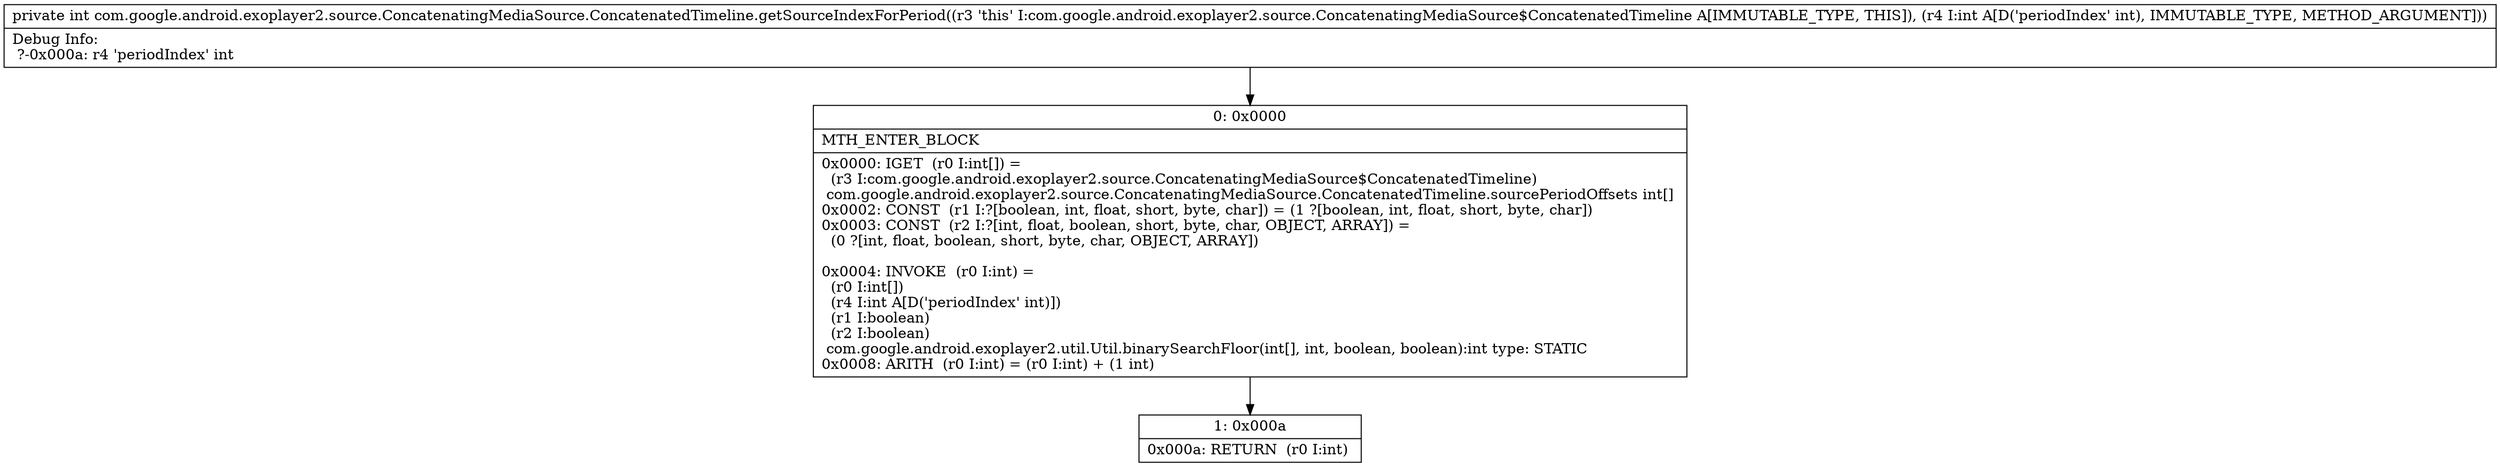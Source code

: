 digraph "CFG forcom.google.android.exoplayer2.source.ConcatenatingMediaSource.ConcatenatedTimeline.getSourceIndexForPeriod(I)I" {
Node_0 [shape=record,label="{0\:\ 0x0000|MTH_ENTER_BLOCK\l|0x0000: IGET  (r0 I:int[]) = \l  (r3 I:com.google.android.exoplayer2.source.ConcatenatingMediaSource$ConcatenatedTimeline)\l com.google.android.exoplayer2.source.ConcatenatingMediaSource.ConcatenatedTimeline.sourcePeriodOffsets int[] \l0x0002: CONST  (r1 I:?[boolean, int, float, short, byte, char]) = (1 ?[boolean, int, float, short, byte, char]) \l0x0003: CONST  (r2 I:?[int, float, boolean, short, byte, char, OBJECT, ARRAY]) = \l  (0 ?[int, float, boolean, short, byte, char, OBJECT, ARRAY])\l \l0x0004: INVOKE  (r0 I:int) = \l  (r0 I:int[])\l  (r4 I:int A[D('periodIndex' int)])\l  (r1 I:boolean)\l  (r2 I:boolean)\l com.google.android.exoplayer2.util.Util.binarySearchFloor(int[], int, boolean, boolean):int type: STATIC \l0x0008: ARITH  (r0 I:int) = (r0 I:int) + (1 int) \l}"];
Node_1 [shape=record,label="{1\:\ 0x000a|0x000a: RETURN  (r0 I:int) \l}"];
MethodNode[shape=record,label="{private int com.google.android.exoplayer2.source.ConcatenatingMediaSource.ConcatenatedTimeline.getSourceIndexForPeriod((r3 'this' I:com.google.android.exoplayer2.source.ConcatenatingMediaSource$ConcatenatedTimeline A[IMMUTABLE_TYPE, THIS]), (r4 I:int A[D('periodIndex' int), IMMUTABLE_TYPE, METHOD_ARGUMENT]))  | Debug Info:\l  ?\-0x000a: r4 'periodIndex' int\l}"];
MethodNode -> Node_0;
Node_0 -> Node_1;
}


